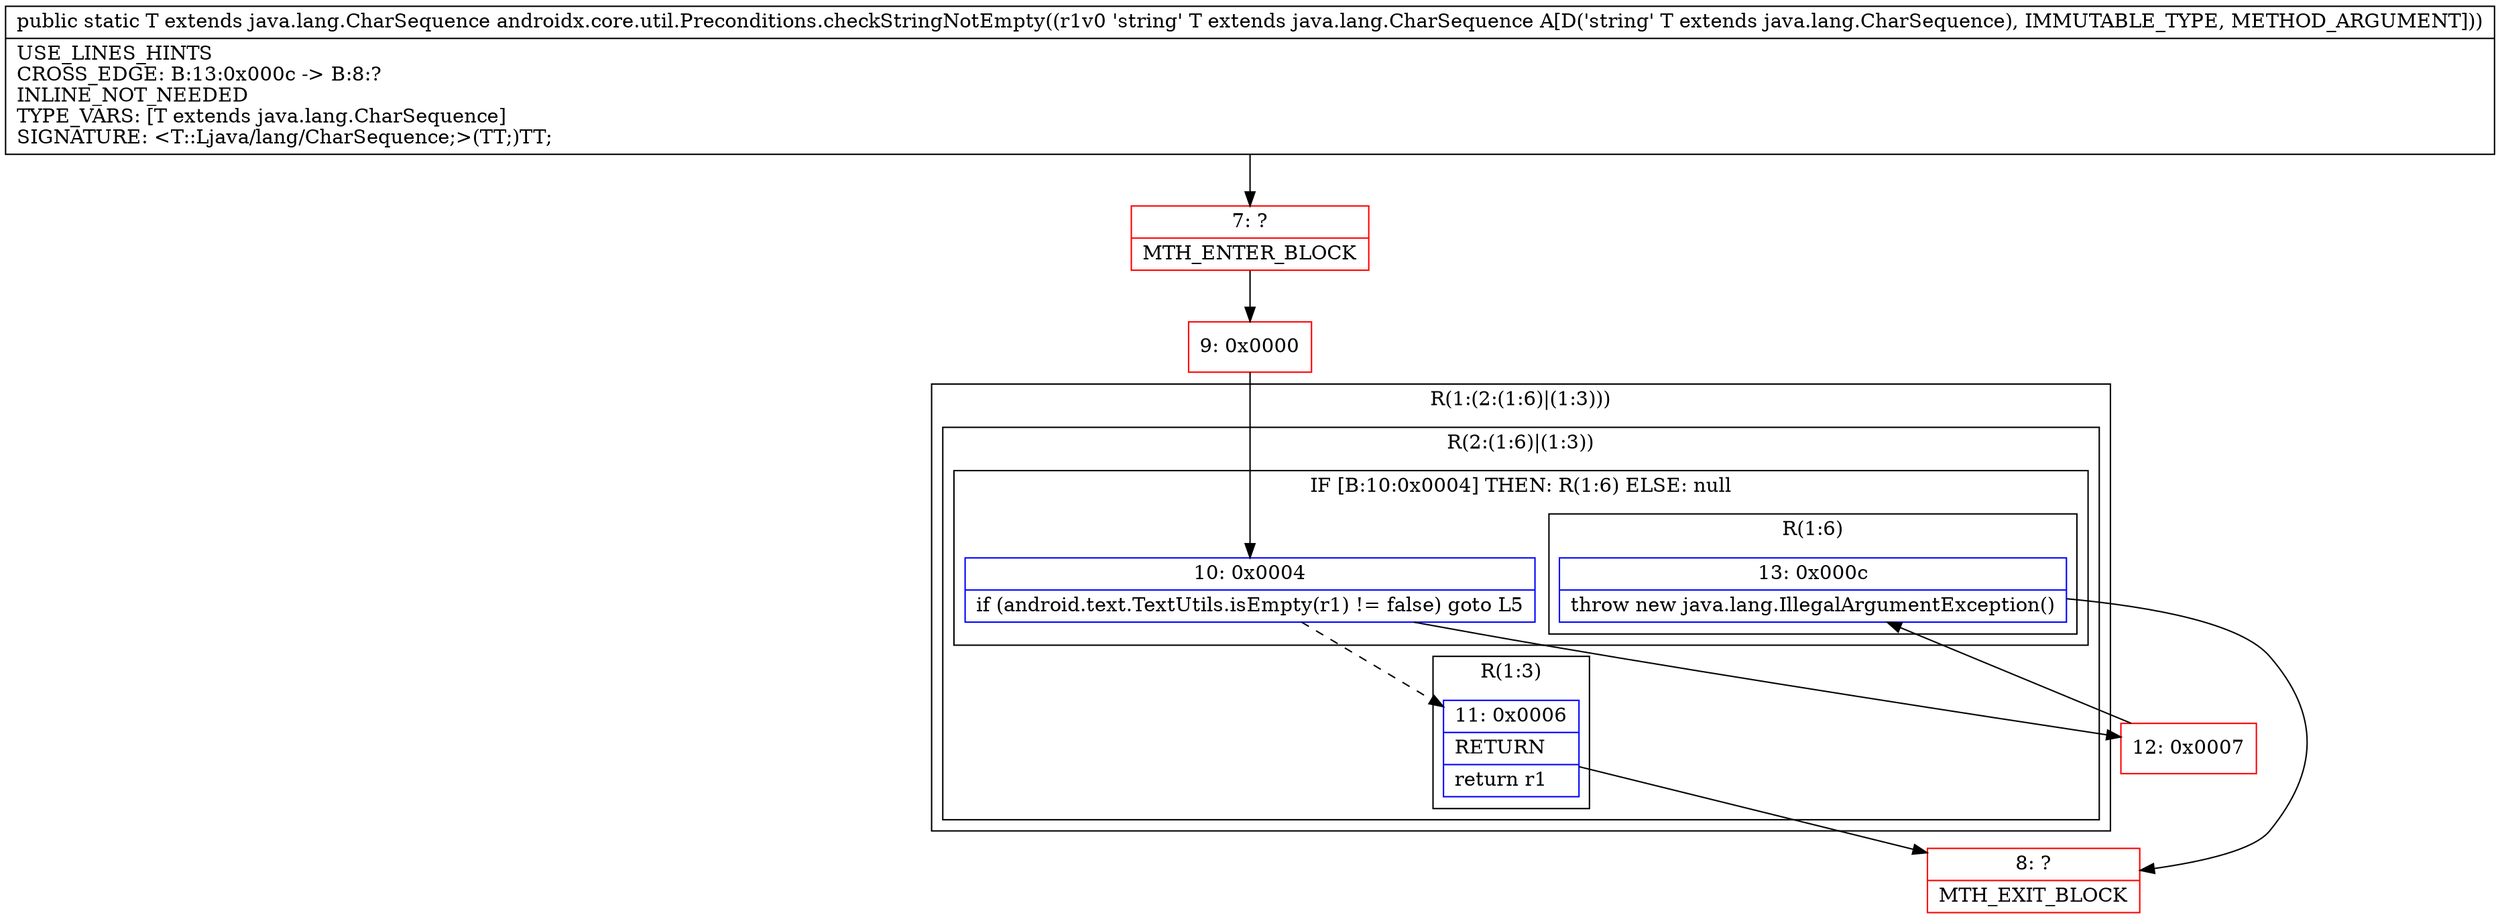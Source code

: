 digraph "CFG forandroidx.core.util.Preconditions.checkStringNotEmpty(Ljava\/lang\/CharSequence;)Ljava\/lang\/CharSequence;" {
subgraph cluster_Region_2052752797 {
label = "R(1:(2:(1:6)|(1:3)))";
node [shape=record,color=blue];
subgraph cluster_Region_257677329 {
label = "R(2:(1:6)|(1:3))";
node [shape=record,color=blue];
subgraph cluster_IfRegion_951500867 {
label = "IF [B:10:0x0004] THEN: R(1:6) ELSE: null";
node [shape=record,color=blue];
Node_10 [shape=record,label="{10\:\ 0x0004|if (android.text.TextUtils.isEmpty(r1) != false) goto L5\l}"];
subgraph cluster_Region_299215376 {
label = "R(1:6)";
node [shape=record,color=blue];
Node_13 [shape=record,label="{13\:\ 0x000c|throw new java.lang.IllegalArgumentException()\l}"];
}
}
subgraph cluster_Region_1057862618 {
label = "R(1:3)";
node [shape=record,color=blue];
Node_11 [shape=record,label="{11\:\ 0x0006|RETURN\l|return r1\l}"];
}
}
}
Node_7 [shape=record,color=red,label="{7\:\ ?|MTH_ENTER_BLOCK\l}"];
Node_9 [shape=record,color=red,label="{9\:\ 0x0000}"];
Node_8 [shape=record,color=red,label="{8\:\ ?|MTH_EXIT_BLOCK\l}"];
Node_12 [shape=record,color=red,label="{12\:\ 0x0007}"];
MethodNode[shape=record,label="{public static T extends java.lang.CharSequence androidx.core.util.Preconditions.checkStringNotEmpty((r1v0 'string' T extends java.lang.CharSequence A[D('string' T extends java.lang.CharSequence), IMMUTABLE_TYPE, METHOD_ARGUMENT]))  | USE_LINES_HINTS\lCROSS_EDGE: B:13:0x000c \-\> B:8:?\lINLINE_NOT_NEEDED\lTYPE_VARS: [T extends java.lang.CharSequence]\lSIGNATURE: \<T::Ljava\/lang\/CharSequence;\>(TT;)TT;\l}"];
MethodNode -> Node_7;Node_10 -> Node_11[style=dashed];
Node_10 -> Node_12;
Node_13 -> Node_8;
Node_11 -> Node_8;
Node_7 -> Node_9;
Node_9 -> Node_10;
Node_12 -> Node_13;
}


